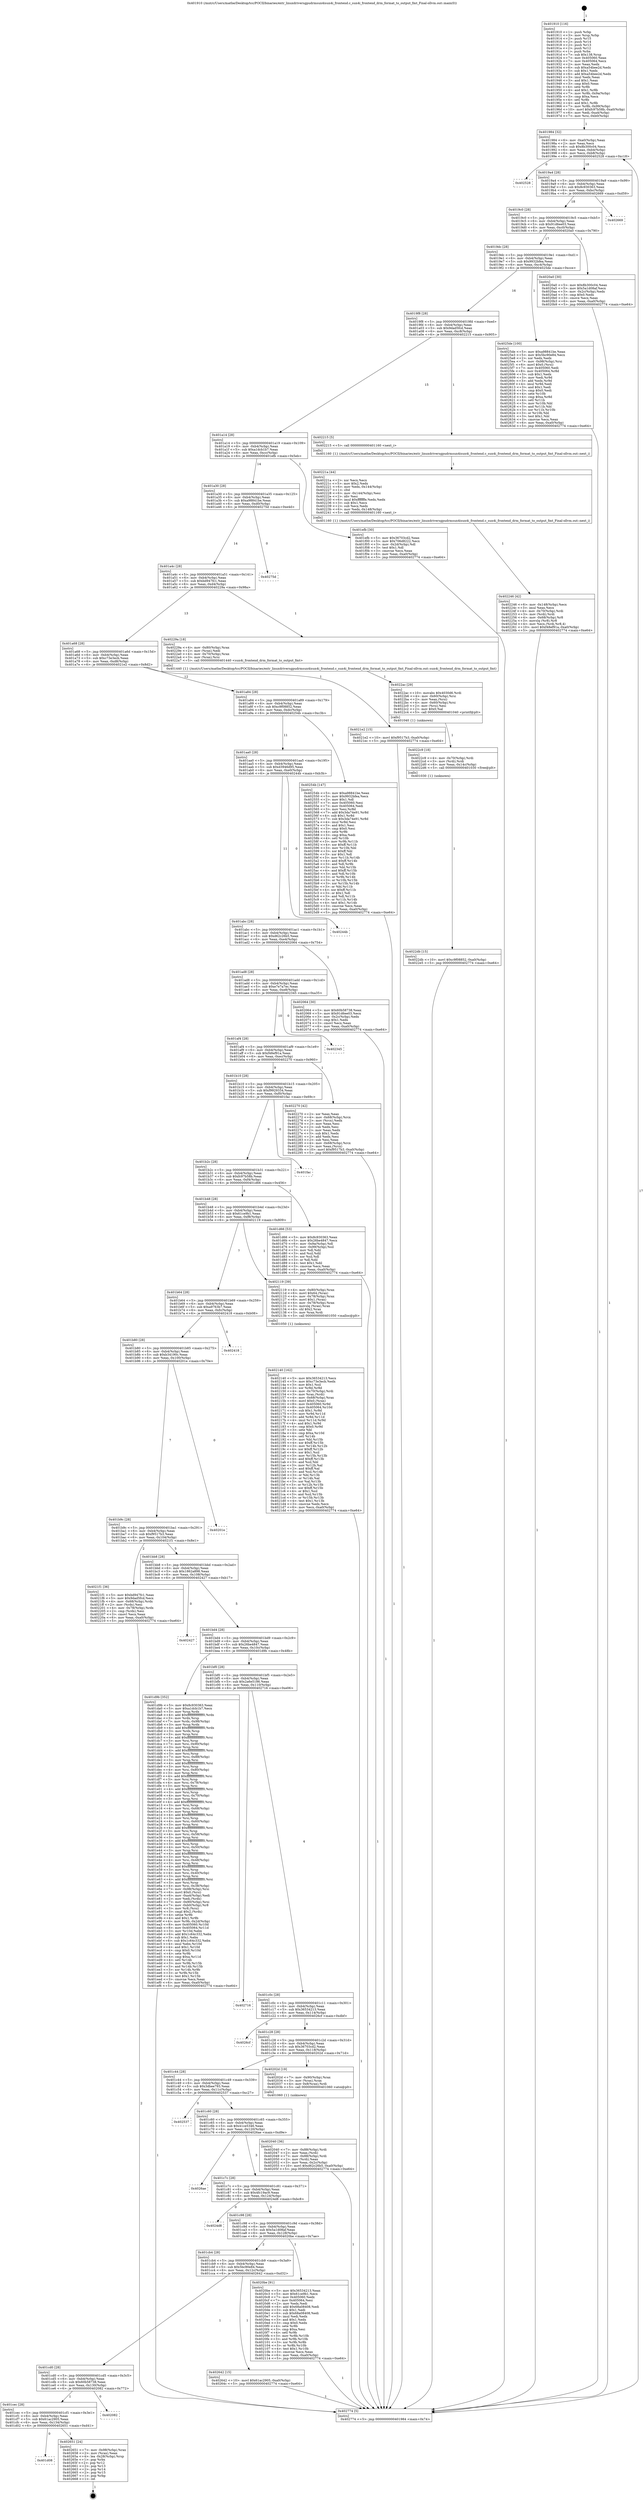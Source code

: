 digraph "0x401910" {
  label = "0x401910 (/mnt/c/Users/mathe/Desktop/tcc/POCII/binaries/extr_linuxdriversgpudrmsun4isun4i_frontend.c_sun4i_frontend_drm_format_to_output_fmt_Final-ollvm.out::main(0))"
  labelloc = "t"
  node[shape=record]

  Entry [label="",width=0.3,height=0.3,shape=circle,fillcolor=black,style=filled]
  "0x401984" [label="{
     0x401984 [32]\l
     | [instrs]\l
     &nbsp;&nbsp;0x401984 \<+6\>: mov -0xa0(%rbp),%eax\l
     &nbsp;&nbsp;0x40198a \<+2\>: mov %eax,%ecx\l
     &nbsp;&nbsp;0x40198c \<+6\>: sub $0x8b300c04,%ecx\l
     &nbsp;&nbsp;0x401992 \<+6\>: mov %eax,-0xb4(%rbp)\l
     &nbsp;&nbsp;0x401998 \<+6\>: mov %ecx,-0xb8(%rbp)\l
     &nbsp;&nbsp;0x40199e \<+6\>: je 0000000000402528 \<main+0xc18\>\l
  }"]
  "0x402528" [label="{
     0x402528\l
  }", style=dashed]
  "0x4019a4" [label="{
     0x4019a4 [28]\l
     | [instrs]\l
     &nbsp;&nbsp;0x4019a4 \<+5\>: jmp 00000000004019a9 \<main+0x99\>\l
     &nbsp;&nbsp;0x4019a9 \<+6\>: mov -0xb4(%rbp),%eax\l
     &nbsp;&nbsp;0x4019af \<+5\>: sub $0x8c930363,%eax\l
     &nbsp;&nbsp;0x4019b4 \<+6\>: mov %eax,-0xbc(%rbp)\l
     &nbsp;&nbsp;0x4019ba \<+6\>: je 0000000000402669 \<main+0xd59\>\l
  }"]
  Exit [label="",width=0.3,height=0.3,shape=circle,fillcolor=black,style=filled,peripheries=2]
  "0x402669" [label="{
     0x402669\l
  }", style=dashed]
  "0x4019c0" [label="{
     0x4019c0 [28]\l
     | [instrs]\l
     &nbsp;&nbsp;0x4019c0 \<+5\>: jmp 00000000004019c5 \<main+0xb5\>\l
     &nbsp;&nbsp;0x4019c5 \<+6\>: mov -0xb4(%rbp),%eax\l
     &nbsp;&nbsp;0x4019cb \<+5\>: sub $0x91d6ee03,%eax\l
     &nbsp;&nbsp;0x4019d0 \<+6\>: mov %eax,-0xc0(%rbp)\l
     &nbsp;&nbsp;0x4019d6 \<+6\>: je 00000000004020a0 \<main+0x790\>\l
  }"]
  "0x401d08" [label="{
     0x401d08\l
  }", style=dashed]
  "0x4020a0" [label="{
     0x4020a0 [30]\l
     | [instrs]\l
     &nbsp;&nbsp;0x4020a0 \<+5\>: mov $0x8b300c04,%eax\l
     &nbsp;&nbsp;0x4020a5 \<+5\>: mov $0x5a1d08af,%ecx\l
     &nbsp;&nbsp;0x4020aa \<+3\>: mov -0x2c(%rbp),%edx\l
     &nbsp;&nbsp;0x4020ad \<+3\>: cmp $0x0,%edx\l
     &nbsp;&nbsp;0x4020b0 \<+3\>: cmove %ecx,%eax\l
     &nbsp;&nbsp;0x4020b3 \<+6\>: mov %eax,-0xa0(%rbp)\l
     &nbsp;&nbsp;0x4020b9 \<+5\>: jmp 0000000000402774 \<main+0xe64\>\l
  }"]
  "0x4019dc" [label="{
     0x4019dc [28]\l
     | [instrs]\l
     &nbsp;&nbsp;0x4019dc \<+5\>: jmp 00000000004019e1 \<main+0xd1\>\l
     &nbsp;&nbsp;0x4019e1 \<+6\>: mov -0xb4(%rbp),%eax\l
     &nbsp;&nbsp;0x4019e7 \<+5\>: sub $0x9932bfea,%eax\l
     &nbsp;&nbsp;0x4019ec \<+6\>: mov %eax,-0xc4(%rbp)\l
     &nbsp;&nbsp;0x4019f2 \<+6\>: je 00000000004025de \<main+0xcce\>\l
  }"]
  "0x402651" [label="{
     0x402651 [24]\l
     | [instrs]\l
     &nbsp;&nbsp;0x402651 \<+7\>: mov -0x98(%rbp),%rax\l
     &nbsp;&nbsp;0x402658 \<+2\>: mov (%rax),%eax\l
     &nbsp;&nbsp;0x40265a \<+4\>: lea -0x28(%rbp),%rsp\l
     &nbsp;&nbsp;0x40265e \<+1\>: pop %rbx\l
     &nbsp;&nbsp;0x40265f \<+2\>: pop %r12\l
     &nbsp;&nbsp;0x402661 \<+2\>: pop %r13\l
     &nbsp;&nbsp;0x402663 \<+2\>: pop %r14\l
     &nbsp;&nbsp;0x402665 \<+2\>: pop %r15\l
     &nbsp;&nbsp;0x402667 \<+1\>: pop %rbp\l
     &nbsp;&nbsp;0x402668 \<+1\>: ret\l
  }"]
  "0x4025de" [label="{
     0x4025de [100]\l
     | [instrs]\l
     &nbsp;&nbsp;0x4025de \<+5\>: mov $0xa98841be,%eax\l
     &nbsp;&nbsp;0x4025e3 \<+5\>: mov $0x5bc90e84,%ecx\l
     &nbsp;&nbsp;0x4025e8 \<+2\>: xor %edx,%edx\l
     &nbsp;&nbsp;0x4025ea \<+7\>: mov -0x98(%rbp),%rsi\l
     &nbsp;&nbsp;0x4025f1 \<+6\>: movl $0x0,(%rsi)\l
     &nbsp;&nbsp;0x4025f7 \<+7\>: mov 0x405060,%edi\l
     &nbsp;&nbsp;0x4025fe \<+8\>: mov 0x405064,%r8d\l
     &nbsp;&nbsp;0x402606 \<+3\>: sub $0x1,%edx\l
     &nbsp;&nbsp;0x402609 \<+3\>: mov %edi,%r9d\l
     &nbsp;&nbsp;0x40260c \<+3\>: add %edx,%r9d\l
     &nbsp;&nbsp;0x40260f \<+4\>: imul %r9d,%edi\l
     &nbsp;&nbsp;0x402613 \<+3\>: and $0x1,%edi\l
     &nbsp;&nbsp;0x402616 \<+3\>: cmp $0x0,%edi\l
     &nbsp;&nbsp;0x402619 \<+4\>: sete %r10b\l
     &nbsp;&nbsp;0x40261d \<+4\>: cmp $0xa,%r8d\l
     &nbsp;&nbsp;0x402621 \<+4\>: setl %r11b\l
     &nbsp;&nbsp;0x402625 \<+3\>: mov %r10b,%bl\l
     &nbsp;&nbsp;0x402628 \<+3\>: and %r11b,%bl\l
     &nbsp;&nbsp;0x40262b \<+3\>: xor %r11b,%r10b\l
     &nbsp;&nbsp;0x40262e \<+3\>: or %r10b,%bl\l
     &nbsp;&nbsp;0x402631 \<+3\>: test $0x1,%bl\l
     &nbsp;&nbsp;0x402634 \<+3\>: cmovne %ecx,%eax\l
     &nbsp;&nbsp;0x402637 \<+6\>: mov %eax,-0xa0(%rbp)\l
     &nbsp;&nbsp;0x40263d \<+5\>: jmp 0000000000402774 \<main+0xe64\>\l
  }"]
  "0x4019f8" [label="{
     0x4019f8 [28]\l
     | [instrs]\l
     &nbsp;&nbsp;0x4019f8 \<+5\>: jmp 00000000004019fd \<main+0xed\>\l
     &nbsp;&nbsp;0x4019fd \<+6\>: mov -0xb4(%rbp),%eax\l
     &nbsp;&nbsp;0x401a03 \<+5\>: sub $0x9dad5fcd,%eax\l
     &nbsp;&nbsp;0x401a08 \<+6\>: mov %eax,-0xc8(%rbp)\l
     &nbsp;&nbsp;0x401a0e \<+6\>: je 0000000000402215 \<main+0x905\>\l
  }"]
  "0x401cec" [label="{
     0x401cec [28]\l
     | [instrs]\l
     &nbsp;&nbsp;0x401cec \<+5\>: jmp 0000000000401cf1 \<main+0x3e1\>\l
     &nbsp;&nbsp;0x401cf1 \<+6\>: mov -0xb4(%rbp),%eax\l
     &nbsp;&nbsp;0x401cf7 \<+5\>: sub $0x61ac2905,%eax\l
     &nbsp;&nbsp;0x401cfc \<+6\>: mov %eax,-0x134(%rbp)\l
     &nbsp;&nbsp;0x401d02 \<+6\>: je 0000000000402651 \<main+0xd41\>\l
  }"]
  "0x402215" [label="{
     0x402215 [5]\l
     | [instrs]\l
     &nbsp;&nbsp;0x402215 \<+5\>: call 0000000000401160 \<next_i\>\l
     | [calls]\l
     &nbsp;&nbsp;0x401160 \{1\} (/mnt/c/Users/mathe/Desktop/tcc/POCII/binaries/extr_linuxdriversgpudrmsun4isun4i_frontend.c_sun4i_frontend_drm_format_to_output_fmt_Final-ollvm.out::next_i)\l
  }"]
  "0x401a14" [label="{
     0x401a14 [28]\l
     | [instrs]\l
     &nbsp;&nbsp;0x401a14 \<+5\>: jmp 0000000000401a19 \<main+0x109\>\l
     &nbsp;&nbsp;0x401a19 \<+6\>: mov -0xb4(%rbp),%eax\l
     &nbsp;&nbsp;0x401a1f \<+5\>: sub $0xa1dcb1b7,%eax\l
     &nbsp;&nbsp;0x401a24 \<+6\>: mov %eax,-0xcc(%rbp)\l
     &nbsp;&nbsp;0x401a2a \<+6\>: je 0000000000401efb \<main+0x5eb\>\l
  }"]
  "0x402082" [label="{
     0x402082\l
  }", style=dashed]
  "0x401efb" [label="{
     0x401efb [30]\l
     | [instrs]\l
     &nbsp;&nbsp;0x401efb \<+5\>: mov $0x36703cd2,%eax\l
     &nbsp;&nbsp;0x401f00 \<+5\>: mov $0x706d8222,%ecx\l
     &nbsp;&nbsp;0x401f05 \<+3\>: mov -0x2d(%rbp),%dl\l
     &nbsp;&nbsp;0x401f08 \<+3\>: test $0x1,%dl\l
     &nbsp;&nbsp;0x401f0b \<+3\>: cmovne %ecx,%eax\l
     &nbsp;&nbsp;0x401f0e \<+6\>: mov %eax,-0xa0(%rbp)\l
     &nbsp;&nbsp;0x401f14 \<+5\>: jmp 0000000000402774 \<main+0xe64\>\l
  }"]
  "0x401a30" [label="{
     0x401a30 [28]\l
     | [instrs]\l
     &nbsp;&nbsp;0x401a30 \<+5\>: jmp 0000000000401a35 \<main+0x125\>\l
     &nbsp;&nbsp;0x401a35 \<+6\>: mov -0xb4(%rbp),%eax\l
     &nbsp;&nbsp;0x401a3b \<+5\>: sub $0xa98841be,%eax\l
     &nbsp;&nbsp;0x401a40 \<+6\>: mov %eax,-0xd0(%rbp)\l
     &nbsp;&nbsp;0x401a46 \<+6\>: je 000000000040275d \<main+0xe4d\>\l
  }"]
  "0x401cd0" [label="{
     0x401cd0 [28]\l
     | [instrs]\l
     &nbsp;&nbsp;0x401cd0 \<+5\>: jmp 0000000000401cd5 \<main+0x3c5\>\l
     &nbsp;&nbsp;0x401cd5 \<+6\>: mov -0xb4(%rbp),%eax\l
     &nbsp;&nbsp;0x401cdb \<+5\>: sub $0x60b58738,%eax\l
     &nbsp;&nbsp;0x401ce0 \<+6\>: mov %eax,-0x130(%rbp)\l
     &nbsp;&nbsp;0x401ce6 \<+6\>: je 0000000000402082 \<main+0x772\>\l
  }"]
  "0x40275d" [label="{
     0x40275d\l
  }", style=dashed]
  "0x401a4c" [label="{
     0x401a4c [28]\l
     | [instrs]\l
     &nbsp;&nbsp;0x401a4c \<+5\>: jmp 0000000000401a51 \<main+0x141\>\l
     &nbsp;&nbsp;0x401a51 \<+6\>: mov -0xb4(%rbp),%eax\l
     &nbsp;&nbsp;0x401a57 \<+5\>: sub $0xbd947fc1,%eax\l
     &nbsp;&nbsp;0x401a5c \<+6\>: mov %eax,-0xd4(%rbp)\l
     &nbsp;&nbsp;0x401a62 \<+6\>: je 000000000040229a \<main+0x98a\>\l
  }"]
  "0x402642" [label="{
     0x402642 [15]\l
     | [instrs]\l
     &nbsp;&nbsp;0x402642 \<+10\>: movl $0x61ac2905,-0xa0(%rbp)\l
     &nbsp;&nbsp;0x40264c \<+5\>: jmp 0000000000402774 \<main+0xe64\>\l
  }"]
  "0x40229a" [label="{
     0x40229a [18]\l
     | [instrs]\l
     &nbsp;&nbsp;0x40229a \<+4\>: mov -0x80(%rbp),%rax\l
     &nbsp;&nbsp;0x40229e \<+2\>: mov (%rax),%edi\l
     &nbsp;&nbsp;0x4022a0 \<+4\>: mov -0x70(%rbp),%rax\l
     &nbsp;&nbsp;0x4022a4 \<+3\>: mov (%rax),%rsi\l
     &nbsp;&nbsp;0x4022a7 \<+5\>: call 0000000000401440 \<sun4i_frontend_drm_format_to_output_fmt\>\l
     | [calls]\l
     &nbsp;&nbsp;0x401440 \{1\} (/mnt/c/Users/mathe/Desktop/tcc/POCII/binaries/extr_linuxdriversgpudrmsun4isun4i_frontend.c_sun4i_frontend_drm_format_to_output_fmt_Final-ollvm.out::sun4i_frontend_drm_format_to_output_fmt)\l
  }"]
  "0x401a68" [label="{
     0x401a68 [28]\l
     | [instrs]\l
     &nbsp;&nbsp;0x401a68 \<+5\>: jmp 0000000000401a6d \<main+0x15d\>\l
     &nbsp;&nbsp;0x401a6d \<+6\>: mov -0xb4(%rbp),%eax\l
     &nbsp;&nbsp;0x401a73 \<+5\>: sub $0xc73e3ecb,%eax\l
     &nbsp;&nbsp;0x401a78 \<+6\>: mov %eax,-0xd8(%rbp)\l
     &nbsp;&nbsp;0x401a7e \<+6\>: je 00000000004021e2 \<main+0x8d2\>\l
  }"]
  "0x4022db" [label="{
     0x4022db [15]\l
     | [instrs]\l
     &nbsp;&nbsp;0x4022db \<+10\>: movl $0xc9f08852,-0xa0(%rbp)\l
     &nbsp;&nbsp;0x4022e5 \<+5\>: jmp 0000000000402774 \<main+0xe64\>\l
  }"]
  "0x4021e2" [label="{
     0x4021e2 [15]\l
     | [instrs]\l
     &nbsp;&nbsp;0x4021e2 \<+10\>: movl $0xf9517b3,-0xa0(%rbp)\l
     &nbsp;&nbsp;0x4021ec \<+5\>: jmp 0000000000402774 \<main+0xe64\>\l
  }"]
  "0x401a84" [label="{
     0x401a84 [28]\l
     | [instrs]\l
     &nbsp;&nbsp;0x401a84 \<+5\>: jmp 0000000000401a89 \<main+0x179\>\l
     &nbsp;&nbsp;0x401a89 \<+6\>: mov -0xb4(%rbp),%eax\l
     &nbsp;&nbsp;0x401a8f \<+5\>: sub $0xc9f08852,%eax\l
     &nbsp;&nbsp;0x401a94 \<+6\>: mov %eax,-0xdc(%rbp)\l
     &nbsp;&nbsp;0x401a9a \<+6\>: je 000000000040254b \<main+0xc3b\>\l
  }"]
  "0x4022c9" [label="{
     0x4022c9 [18]\l
     | [instrs]\l
     &nbsp;&nbsp;0x4022c9 \<+4\>: mov -0x70(%rbp),%rdi\l
     &nbsp;&nbsp;0x4022cd \<+3\>: mov (%rdi),%rdi\l
     &nbsp;&nbsp;0x4022d0 \<+6\>: mov %eax,-0x14c(%rbp)\l
     &nbsp;&nbsp;0x4022d6 \<+5\>: call 0000000000401030 \<free@plt\>\l
     | [calls]\l
     &nbsp;&nbsp;0x401030 \{1\} (unknown)\l
  }"]
  "0x40254b" [label="{
     0x40254b [147]\l
     | [instrs]\l
     &nbsp;&nbsp;0x40254b \<+5\>: mov $0xa98841be,%eax\l
     &nbsp;&nbsp;0x402550 \<+5\>: mov $0x9932bfea,%ecx\l
     &nbsp;&nbsp;0x402555 \<+2\>: mov $0x1,%dl\l
     &nbsp;&nbsp;0x402557 \<+7\>: mov 0x405060,%esi\l
     &nbsp;&nbsp;0x40255e \<+7\>: mov 0x405064,%edi\l
     &nbsp;&nbsp;0x402565 \<+3\>: mov %esi,%r8d\l
     &nbsp;&nbsp;0x402568 \<+7\>: add $0x3da74e91,%r8d\l
     &nbsp;&nbsp;0x40256f \<+4\>: sub $0x1,%r8d\l
     &nbsp;&nbsp;0x402573 \<+7\>: sub $0x3da74e91,%r8d\l
     &nbsp;&nbsp;0x40257a \<+4\>: imul %r8d,%esi\l
     &nbsp;&nbsp;0x40257e \<+3\>: and $0x1,%esi\l
     &nbsp;&nbsp;0x402581 \<+3\>: cmp $0x0,%esi\l
     &nbsp;&nbsp;0x402584 \<+4\>: sete %r9b\l
     &nbsp;&nbsp;0x402588 \<+3\>: cmp $0xa,%edi\l
     &nbsp;&nbsp;0x40258b \<+4\>: setl %r10b\l
     &nbsp;&nbsp;0x40258f \<+3\>: mov %r9b,%r11b\l
     &nbsp;&nbsp;0x402592 \<+4\>: xor $0xff,%r11b\l
     &nbsp;&nbsp;0x402596 \<+3\>: mov %r10b,%bl\l
     &nbsp;&nbsp;0x402599 \<+3\>: xor $0xff,%bl\l
     &nbsp;&nbsp;0x40259c \<+3\>: xor $0x1,%dl\l
     &nbsp;&nbsp;0x40259f \<+3\>: mov %r11b,%r14b\l
     &nbsp;&nbsp;0x4025a2 \<+4\>: and $0xff,%r14b\l
     &nbsp;&nbsp;0x4025a6 \<+3\>: and %dl,%r9b\l
     &nbsp;&nbsp;0x4025a9 \<+3\>: mov %bl,%r15b\l
     &nbsp;&nbsp;0x4025ac \<+4\>: and $0xff,%r15b\l
     &nbsp;&nbsp;0x4025b0 \<+3\>: and %dl,%r10b\l
     &nbsp;&nbsp;0x4025b3 \<+3\>: or %r9b,%r14b\l
     &nbsp;&nbsp;0x4025b6 \<+3\>: or %r10b,%r15b\l
     &nbsp;&nbsp;0x4025b9 \<+3\>: xor %r15b,%r14b\l
     &nbsp;&nbsp;0x4025bc \<+3\>: or %bl,%r11b\l
     &nbsp;&nbsp;0x4025bf \<+4\>: xor $0xff,%r11b\l
     &nbsp;&nbsp;0x4025c3 \<+3\>: or $0x1,%dl\l
     &nbsp;&nbsp;0x4025c6 \<+3\>: and %dl,%r11b\l
     &nbsp;&nbsp;0x4025c9 \<+3\>: or %r11b,%r14b\l
     &nbsp;&nbsp;0x4025cc \<+4\>: test $0x1,%r14b\l
     &nbsp;&nbsp;0x4025d0 \<+3\>: cmovne %ecx,%eax\l
     &nbsp;&nbsp;0x4025d3 \<+6\>: mov %eax,-0xa0(%rbp)\l
     &nbsp;&nbsp;0x4025d9 \<+5\>: jmp 0000000000402774 \<main+0xe64\>\l
  }"]
  "0x401aa0" [label="{
     0x401aa0 [28]\l
     | [instrs]\l
     &nbsp;&nbsp;0x401aa0 \<+5\>: jmp 0000000000401aa5 \<main+0x195\>\l
     &nbsp;&nbsp;0x401aa5 \<+6\>: mov -0xb4(%rbp),%eax\l
     &nbsp;&nbsp;0x401aab \<+5\>: sub $0xd3946d95,%eax\l
     &nbsp;&nbsp;0x401ab0 \<+6\>: mov %eax,-0xe0(%rbp)\l
     &nbsp;&nbsp;0x401ab6 \<+6\>: je 000000000040244b \<main+0xb3b\>\l
  }"]
  "0x4022ac" [label="{
     0x4022ac [29]\l
     | [instrs]\l
     &nbsp;&nbsp;0x4022ac \<+10\>: movabs $0x4030d6,%rdi\l
     &nbsp;&nbsp;0x4022b6 \<+4\>: mov -0x60(%rbp),%rsi\l
     &nbsp;&nbsp;0x4022ba \<+2\>: mov %eax,(%rsi)\l
     &nbsp;&nbsp;0x4022bc \<+4\>: mov -0x60(%rbp),%rsi\l
     &nbsp;&nbsp;0x4022c0 \<+2\>: mov (%rsi),%esi\l
     &nbsp;&nbsp;0x4022c2 \<+2\>: mov $0x0,%al\l
     &nbsp;&nbsp;0x4022c4 \<+5\>: call 0000000000401040 \<printf@plt\>\l
     | [calls]\l
     &nbsp;&nbsp;0x401040 \{1\} (unknown)\l
  }"]
  "0x40244b" [label="{
     0x40244b\l
  }", style=dashed]
  "0x401abc" [label="{
     0x401abc [28]\l
     | [instrs]\l
     &nbsp;&nbsp;0x401abc \<+5\>: jmp 0000000000401ac1 \<main+0x1b1\>\l
     &nbsp;&nbsp;0x401ac1 \<+6\>: mov -0xb4(%rbp),%eax\l
     &nbsp;&nbsp;0x401ac7 \<+5\>: sub $0xd62c26b5,%eax\l
     &nbsp;&nbsp;0x401acc \<+6\>: mov %eax,-0xe4(%rbp)\l
     &nbsp;&nbsp;0x401ad2 \<+6\>: je 0000000000402064 \<main+0x754\>\l
  }"]
  "0x402246" [label="{
     0x402246 [42]\l
     | [instrs]\l
     &nbsp;&nbsp;0x402246 \<+6\>: mov -0x148(%rbp),%ecx\l
     &nbsp;&nbsp;0x40224c \<+3\>: imul %eax,%ecx\l
     &nbsp;&nbsp;0x40224f \<+4\>: mov -0x70(%rbp),%rdi\l
     &nbsp;&nbsp;0x402253 \<+3\>: mov (%rdi),%rdi\l
     &nbsp;&nbsp;0x402256 \<+4\>: mov -0x68(%rbp),%r8\l
     &nbsp;&nbsp;0x40225a \<+3\>: movslq (%r8),%r8\l
     &nbsp;&nbsp;0x40225d \<+4\>: mov %ecx,(%rdi,%r8,4)\l
     &nbsp;&nbsp;0x402261 \<+10\>: movl $0xf48ef91a,-0xa0(%rbp)\l
     &nbsp;&nbsp;0x40226b \<+5\>: jmp 0000000000402774 \<main+0xe64\>\l
  }"]
  "0x402064" [label="{
     0x402064 [30]\l
     | [instrs]\l
     &nbsp;&nbsp;0x402064 \<+5\>: mov $0x60b58738,%eax\l
     &nbsp;&nbsp;0x402069 \<+5\>: mov $0x91d6ee03,%ecx\l
     &nbsp;&nbsp;0x40206e \<+3\>: mov -0x2c(%rbp),%edx\l
     &nbsp;&nbsp;0x402071 \<+3\>: cmp $0x1,%edx\l
     &nbsp;&nbsp;0x402074 \<+3\>: cmovl %ecx,%eax\l
     &nbsp;&nbsp;0x402077 \<+6\>: mov %eax,-0xa0(%rbp)\l
     &nbsp;&nbsp;0x40207d \<+5\>: jmp 0000000000402774 \<main+0xe64\>\l
  }"]
  "0x401ad8" [label="{
     0x401ad8 [28]\l
     | [instrs]\l
     &nbsp;&nbsp;0x401ad8 \<+5\>: jmp 0000000000401add \<main+0x1cd\>\l
     &nbsp;&nbsp;0x401add \<+6\>: mov -0xb4(%rbp),%eax\l
     &nbsp;&nbsp;0x401ae3 \<+5\>: sub $0xe7e7a7ec,%eax\l
     &nbsp;&nbsp;0x401ae8 \<+6\>: mov %eax,-0xe8(%rbp)\l
     &nbsp;&nbsp;0x401aee \<+6\>: je 0000000000402345 \<main+0xa35\>\l
  }"]
  "0x40221a" [label="{
     0x40221a [44]\l
     | [instrs]\l
     &nbsp;&nbsp;0x40221a \<+2\>: xor %ecx,%ecx\l
     &nbsp;&nbsp;0x40221c \<+5\>: mov $0x2,%edx\l
     &nbsp;&nbsp;0x402221 \<+6\>: mov %edx,-0x144(%rbp)\l
     &nbsp;&nbsp;0x402227 \<+1\>: cltd\l
     &nbsp;&nbsp;0x402228 \<+6\>: mov -0x144(%rbp),%esi\l
     &nbsp;&nbsp;0x40222e \<+2\>: idiv %esi\l
     &nbsp;&nbsp;0x402230 \<+6\>: imul $0xfffffffe,%edx,%edx\l
     &nbsp;&nbsp;0x402236 \<+3\>: sub $0x1,%ecx\l
     &nbsp;&nbsp;0x402239 \<+2\>: sub %ecx,%edx\l
     &nbsp;&nbsp;0x40223b \<+6\>: mov %edx,-0x148(%rbp)\l
     &nbsp;&nbsp;0x402241 \<+5\>: call 0000000000401160 \<next_i\>\l
     | [calls]\l
     &nbsp;&nbsp;0x401160 \{1\} (/mnt/c/Users/mathe/Desktop/tcc/POCII/binaries/extr_linuxdriversgpudrmsun4isun4i_frontend.c_sun4i_frontend_drm_format_to_output_fmt_Final-ollvm.out::next_i)\l
  }"]
  "0x402345" [label="{
     0x402345\l
  }", style=dashed]
  "0x401af4" [label="{
     0x401af4 [28]\l
     | [instrs]\l
     &nbsp;&nbsp;0x401af4 \<+5\>: jmp 0000000000401af9 \<main+0x1e9\>\l
     &nbsp;&nbsp;0x401af9 \<+6\>: mov -0xb4(%rbp),%eax\l
     &nbsp;&nbsp;0x401aff \<+5\>: sub $0xf48ef91a,%eax\l
     &nbsp;&nbsp;0x401b04 \<+6\>: mov %eax,-0xec(%rbp)\l
     &nbsp;&nbsp;0x401b0a \<+6\>: je 0000000000402270 \<main+0x960\>\l
  }"]
  "0x402140" [label="{
     0x402140 [162]\l
     | [instrs]\l
     &nbsp;&nbsp;0x402140 \<+5\>: mov $0x36534213,%ecx\l
     &nbsp;&nbsp;0x402145 \<+5\>: mov $0xc73e3ecb,%edx\l
     &nbsp;&nbsp;0x40214a \<+3\>: mov $0x1,%sil\l
     &nbsp;&nbsp;0x40214d \<+3\>: xor %r8d,%r8d\l
     &nbsp;&nbsp;0x402150 \<+4\>: mov -0x70(%rbp),%rdi\l
     &nbsp;&nbsp;0x402154 \<+3\>: mov %rax,(%rdi)\l
     &nbsp;&nbsp;0x402157 \<+4\>: mov -0x68(%rbp),%rax\l
     &nbsp;&nbsp;0x40215b \<+6\>: movl $0x0,(%rax)\l
     &nbsp;&nbsp;0x402161 \<+8\>: mov 0x405060,%r9d\l
     &nbsp;&nbsp;0x402169 \<+8\>: mov 0x405064,%r10d\l
     &nbsp;&nbsp;0x402171 \<+4\>: sub $0x1,%r8d\l
     &nbsp;&nbsp;0x402175 \<+3\>: mov %r9d,%r11d\l
     &nbsp;&nbsp;0x402178 \<+3\>: add %r8d,%r11d\l
     &nbsp;&nbsp;0x40217b \<+4\>: imul %r11d,%r9d\l
     &nbsp;&nbsp;0x40217f \<+4\>: and $0x1,%r9d\l
     &nbsp;&nbsp;0x402183 \<+4\>: cmp $0x0,%r9d\l
     &nbsp;&nbsp;0x402187 \<+3\>: sete %bl\l
     &nbsp;&nbsp;0x40218a \<+4\>: cmp $0xa,%r10d\l
     &nbsp;&nbsp;0x40218e \<+4\>: setl %r14b\l
     &nbsp;&nbsp;0x402192 \<+3\>: mov %bl,%r15b\l
     &nbsp;&nbsp;0x402195 \<+4\>: xor $0xff,%r15b\l
     &nbsp;&nbsp;0x402199 \<+3\>: mov %r14b,%r12b\l
     &nbsp;&nbsp;0x40219c \<+4\>: xor $0xff,%r12b\l
     &nbsp;&nbsp;0x4021a0 \<+4\>: xor $0x1,%sil\l
     &nbsp;&nbsp;0x4021a4 \<+3\>: mov %r15b,%r13b\l
     &nbsp;&nbsp;0x4021a7 \<+4\>: and $0xff,%r13b\l
     &nbsp;&nbsp;0x4021ab \<+3\>: and %sil,%bl\l
     &nbsp;&nbsp;0x4021ae \<+3\>: mov %r12b,%al\l
     &nbsp;&nbsp;0x4021b1 \<+2\>: and $0xff,%al\l
     &nbsp;&nbsp;0x4021b3 \<+3\>: and %sil,%r14b\l
     &nbsp;&nbsp;0x4021b6 \<+3\>: or %bl,%r13b\l
     &nbsp;&nbsp;0x4021b9 \<+3\>: or %r14b,%al\l
     &nbsp;&nbsp;0x4021bc \<+3\>: xor %al,%r13b\l
     &nbsp;&nbsp;0x4021bf \<+3\>: or %r12b,%r15b\l
     &nbsp;&nbsp;0x4021c2 \<+4\>: xor $0xff,%r15b\l
     &nbsp;&nbsp;0x4021c6 \<+4\>: or $0x1,%sil\l
     &nbsp;&nbsp;0x4021ca \<+3\>: and %sil,%r15b\l
     &nbsp;&nbsp;0x4021cd \<+3\>: or %r15b,%r13b\l
     &nbsp;&nbsp;0x4021d0 \<+4\>: test $0x1,%r13b\l
     &nbsp;&nbsp;0x4021d4 \<+3\>: cmovne %edx,%ecx\l
     &nbsp;&nbsp;0x4021d7 \<+6\>: mov %ecx,-0xa0(%rbp)\l
     &nbsp;&nbsp;0x4021dd \<+5\>: jmp 0000000000402774 \<main+0xe64\>\l
  }"]
  "0x402270" [label="{
     0x402270 [42]\l
     | [instrs]\l
     &nbsp;&nbsp;0x402270 \<+2\>: xor %eax,%eax\l
     &nbsp;&nbsp;0x402272 \<+4\>: mov -0x68(%rbp),%rcx\l
     &nbsp;&nbsp;0x402276 \<+2\>: mov (%rcx),%edx\l
     &nbsp;&nbsp;0x402278 \<+2\>: mov %eax,%esi\l
     &nbsp;&nbsp;0x40227a \<+2\>: sub %edx,%esi\l
     &nbsp;&nbsp;0x40227c \<+2\>: mov %eax,%edx\l
     &nbsp;&nbsp;0x40227e \<+3\>: sub $0x1,%edx\l
     &nbsp;&nbsp;0x402281 \<+2\>: add %edx,%esi\l
     &nbsp;&nbsp;0x402283 \<+2\>: sub %esi,%eax\l
     &nbsp;&nbsp;0x402285 \<+4\>: mov -0x68(%rbp),%rcx\l
     &nbsp;&nbsp;0x402289 \<+2\>: mov %eax,(%rcx)\l
     &nbsp;&nbsp;0x40228b \<+10\>: movl $0xf9517b3,-0xa0(%rbp)\l
     &nbsp;&nbsp;0x402295 \<+5\>: jmp 0000000000402774 \<main+0xe64\>\l
  }"]
  "0x401b10" [label="{
     0x401b10 [28]\l
     | [instrs]\l
     &nbsp;&nbsp;0x401b10 \<+5\>: jmp 0000000000401b15 \<main+0x205\>\l
     &nbsp;&nbsp;0x401b15 \<+6\>: mov -0xb4(%rbp),%eax\l
     &nbsp;&nbsp;0x401b1b \<+5\>: sub $0xf9929334,%eax\l
     &nbsp;&nbsp;0x401b20 \<+6\>: mov %eax,-0xf0(%rbp)\l
     &nbsp;&nbsp;0x401b26 \<+6\>: je 0000000000401fac \<main+0x69c\>\l
  }"]
  "0x401cb4" [label="{
     0x401cb4 [28]\l
     | [instrs]\l
     &nbsp;&nbsp;0x401cb4 \<+5\>: jmp 0000000000401cb9 \<main+0x3a9\>\l
     &nbsp;&nbsp;0x401cb9 \<+6\>: mov -0xb4(%rbp),%eax\l
     &nbsp;&nbsp;0x401cbf \<+5\>: sub $0x5bc90e84,%eax\l
     &nbsp;&nbsp;0x401cc4 \<+6\>: mov %eax,-0x12c(%rbp)\l
     &nbsp;&nbsp;0x401cca \<+6\>: je 0000000000402642 \<main+0xd32\>\l
  }"]
  "0x401fac" [label="{
     0x401fac\l
  }", style=dashed]
  "0x401b2c" [label="{
     0x401b2c [28]\l
     | [instrs]\l
     &nbsp;&nbsp;0x401b2c \<+5\>: jmp 0000000000401b31 \<main+0x221\>\l
     &nbsp;&nbsp;0x401b31 \<+6\>: mov -0xb4(%rbp),%eax\l
     &nbsp;&nbsp;0x401b37 \<+5\>: sub $0xfc97b58b,%eax\l
     &nbsp;&nbsp;0x401b3c \<+6\>: mov %eax,-0xf4(%rbp)\l
     &nbsp;&nbsp;0x401b42 \<+6\>: je 0000000000401d66 \<main+0x456\>\l
  }"]
  "0x4020be" [label="{
     0x4020be [91]\l
     | [instrs]\l
     &nbsp;&nbsp;0x4020be \<+5\>: mov $0x36534213,%eax\l
     &nbsp;&nbsp;0x4020c3 \<+5\>: mov $0x61ce9b1,%ecx\l
     &nbsp;&nbsp;0x4020c8 \<+7\>: mov 0x405060,%edx\l
     &nbsp;&nbsp;0x4020cf \<+7\>: mov 0x405064,%esi\l
     &nbsp;&nbsp;0x4020d6 \<+2\>: mov %edx,%edi\l
     &nbsp;&nbsp;0x4020d8 \<+6\>: add $0x68a08408,%edi\l
     &nbsp;&nbsp;0x4020de \<+3\>: sub $0x1,%edi\l
     &nbsp;&nbsp;0x4020e1 \<+6\>: sub $0x68a08408,%edi\l
     &nbsp;&nbsp;0x4020e7 \<+3\>: imul %edi,%edx\l
     &nbsp;&nbsp;0x4020ea \<+3\>: and $0x1,%edx\l
     &nbsp;&nbsp;0x4020ed \<+3\>: cmp $0x0,%edx\l
     &nbsp;&nbsp;0x4020f0 \<+4\>: sete %r8b\l
     &nbsp;&nbsp;0x4020f4 \<+3\>: cmp $0xa,%esi\l
     &nbsp;&nbsp;0x4020f7 \<+4\>: setl %r9b\l
     &nbsp;&nbsp;0x4020fb \<+3\>: mov %r8b,%r10b\l
     &nbsp;&nbsp;0x4020fe \<+3\>: and %r9b,%r10b\l
     &nbsp;&nbsp;0x402101 \<+3\>: xor %r9b,%r8b\l
     &nbsp;&nbsp;0x402104 \<+3\>: or %r8b,%r10b\l
     &nbsp;&nbsp;0x402107 \<+4\>: test $0x1,%r10b\l
     &nbsp;&nbsp;0x40210b \<+3\>: cmovne %ecx,%eax\l
     &nbsp;&nbsp;0x40210e \<+6\>: mov %eax,-0xa0(%rbp)\l
     &nbsp;&nbsp;0x402114 \<+5\>: jmp 0000000000402774 \<main+0xe64\>\l
  }"]
  "0x401d66" [label="{
     0x401d66 [53]\l
     | [instrs]\l
     &nbsp;&nbsp;0x401d66 \<+5\>: mov $0x8c930363,%eax\l
     &nbsp;&nbsp;0x401d6b \<+5\>: mov $0x26be4847,%ecx\l
     &nbsp;&nbsp;0x401d70 \<+6\>: mov -0x9a(%rbp),%dl\l
     &nbsp;&nbsp;0x401d76 \<+7\>: mov -0x99(%rbp),%sil\l
     &nbsp;&nbsp;0x401d7d \<+3\>: mov %dl,%dil\l
     &nbsp;&nbsp;0x401d80 \<+3\>: and %sil,%dil\l
     &nbsp;&nbsp;0x401d83 \<+3\>: xor %sil,%dl\l
     &nbsp;&nbsp;0x401d86 \<+3\>: or %dl,%dil\l
     &nbsp;&nbsp;0x401d89 \<+4\>: test $0x1,%dil\l
     &nbsp;&nbsp;0x401d8d \<+3\>: cmovne %ecx,%eax\l
     &nbsp;&nbsp;0x401d90 \<+6\>: mov %eax,-0xa0(%rbp)\l
     &nbsp;&nbsp;0x401d96 \<+5\>: jmp 0000000000402774 \<main+0xe64\>\l
  }"]
  "0x401b48" [label="{
     0x401b48 [28]\l
     | [instrs]\l
     &nbsp;&nbsp;0x401b48 \<+5\>: jmp 0000000000401b4d \<main+0x23d\>\l
     &nbsp;&nbsp;0x401b4d \<+6\>: mov -0xb4(%rbp),%eax\l
     &nbsp;&nbsp;0x401b53 \<+5\>: sub $0x61ce9b1,%eax\l
     &nbsp;&nbsp;0x401b58 \<+6\>: mov %eax,-0xf8(%rbp)\l
     &nbsp;&nbsp;0x401b5e \<+6\>: je 0000000000402119 \<main+0x809\>\l
  }"]
  "0x402774" [label="{
     0x402774 [5]\l
     | [instrs]\l
     &nbsp;&nbsp;0x402774 \<+5\>: jmp 0000000000401984 \<main+0x74\>\l
  }"]
  "0x401910" [label="{
     0x401910 [116]\l
     | [instrs]\l
     &nbsp;&nbsp;0x401910 \<+1\>: push %rbp\l
     &nbsp;&nbsp;0x401911 \<+3\>: mov %rsp,%rbp\l
     &nbsp;&nbsp;0x401914 \<+2\>: push %r15\l
     &nbsp;&nbsp;0x401916 \<+2\>: push %r14\l
     &nbsp;&nbsp;0x401918 \<+2\>: push %r13\l
     &nbsp;&nbsp;0x40191a \<+2\>: push %r12\l
     &nbsp;&nbsp;0x40191c \<+1\>: push %rbx\l
     &nbsp;&nbsp;0x40191d \<+7\>: sub $0x138,%rsp\l
     &nbsp;&nbsp;0x401924 \<+7\>: mov 0x405060,%eax\l
     &nbsp;&nbsp;0x40192b \<+7\>: mov 0x405064,%ecx\l
     &nbsp;&nbsp;0x401932 \<+2\>: mov %eax,%edx\l
     &nbsp;&nbsp;0x401934 \<+6\>: sub $0xa54bee2d,%edx\l
     &nbsp;&nbsp;0x40193a \<+3\>: sub $0x1,%edx\l
     &nbsp;&nbsp;0x40193d \<+6\>: add $0xa54bee2d,%edx\l
     &nbsp;&nbsp;0x401943 \<+3\>: imul %edx,%eax\l
     &nbsp;&nbsp;0x401946 \<+3\>: and $0x1,%eax\l
     &nbsp;&nbsp;0x401949 \<+3\>: cmp $0x0,%eax\l
     &nbsp;&nbsp;0x40194c \<+4\>: sete %r8b\l
     &nbsp;&nbsp;0x401950 \<+4\>: and $0x1,%r8b\l
     &nbsp;&nbsp;0x401954 \<+7\>: mov %r8b,-0x9a(%rbp)\l
     &nbsp;&nbsp;0x40195b \<+3\>: cmp $0xa,%ecx\l
     &nbsp;&nbsp;0x40195e \<+4\>: setl %r8b\l
     &nbsp;&nbsp;0x401962 \<+4\>: and $0x1,%r8b\l
     &nbsp;&nbsp;0x401966 \<+7\>: mov %r8b,-0x99(%rbp)\l
     &nbsp;&nbsp;0x40196d \<+10\>: movl $0xfc97b58b,-0xa0(%rbp)\l
     &nbsp;&nbsp;0x401977 \<+6\>: mov %edi,-0xa4(%rbp)\l
     &nbsp;&nbsp;0x40197d \<+7\>: mov %rsi,-0xb0(%rbp)\l
  }"]
  "0x401c98" [label="{
     0x401c98 [28]\l
     | [instrs]\l
     &nbsp;&nbsp;0x401c98 \<+5\>: jmp 0000000000401c9d \<main+0x38d\>\l
     &nbsp;&nbsp;0x401c9d \<+6\>: mov -0xb4(%rbp),%eax\l
     &nbsp;&nbsp;0x401ca3 \<+5\>: sub $0x5a1d08af,%eax\l
     &nbsp;&nbsp;0x401ca8 \<+6\>: mov %eax,-0x128(%rbp)\l
     &nbsp;&nbsp;0x401cae \<+6\>: je 00000000004020be \<main+0x7ae\>\l
  }"]
  "0x402119" [label="{
     0x402119 [39]\l
     | [instrs]\l
     &nbsp;&nbsp;0x402119 \<+4\>: mov -0x80(%rbp),%rax\l
     &nbsp;&nbsp;0x40211d \<+6\>: movl $0x64,(%rax)\l
     &nbsp;&nbsp;0x402123 \<+4\>: mov -0x78(%rbp),%rax\l
     &nbsp;&nbsp;0x402127 \<+6\>: movl $0x1,(%rax)\l
     &nbsp;&nbsp;0x40212d \<+4\>: mov -0x78(%rbp),%rax\l
     &nbsp;&nbsp;0x402131 \<+3\>: movslq (%rax),%rax\l
     &nbsp;&nbsp;0x402134 \<+4\>: shl $0x2,%rax\l
     &nbsp;&nbsp;0x402138 \<+3\>: mov %rax,%rdi\l
     &nbsp;&nbsp;0x40213b \<+5\>: call 0000000000401050 \<malloc@plt\>\l
     | [calls]\l
     &nbsp;&nbsp;0x401050 \{1\} (unknown)\l
  }"]
  "0x401b64" [label="{
     0x401b64 [28]\l
     | [instrs]\l
     &nbsp;&nbsp;0x401b64 \<+5\>: jmp 0000000000401b69 \<main+0x259\>\l
     &nbsp;&nbsp;0x401b69 \<+6\>: mov -0xb4(%rbp),%eax\l
     &nbsp;&nbsp;0x401b6f \<+5\>: sub $0xa9763b7,%eax\l
     &nbsp;&nbsp;0x401b74 \<+6\>: mov %eax,-0xfc(%rbp)\l
     &nbsp;&nbsp;0x401b7a \<+6\>: je 0000000000402418 \<main+0xb08\>\l
  }"]
  "0x4024d8" [label="{
     0x4024d8\l
  }", style=dashed]
  "0x402418" [label="{
     0x402418\l
  }", style=dashed]
  "0x401b80" [label="{
     0x401b80 [28]\l
     | [instrs]\l
     &nbsp;&nbsp;0x401b80 \<+5\>: jmp 0000000000401b85 \<main+0x275\>\l
     &nbsp;&nbsp;0x401b85 \<+6\>: mov -0xb4(%rbp),%eax\l
     &nbsp;&nbsp;0x401b8b \<+5\>: sub $0xb34190c,%eax\l
     &nbsp;&nbsp;0x401b90 \<+6\>: mov %eax,-0x100(%rbp)\l
     &nbsp;&nbsp;0x401b96 \<+6\>: je 000000000040201e \<main+0x70e\>\l
  }"]
  "0x401c7c" [label="{
     0x401c7c [28]\l
     | [instrs]\l
     &nbsp;&nbsp;0x401c7c \<+5\>: jmp 0000000000401c81 \<main+0x371\>\l
     &nbsp;&nbsp;0x401c81 \<+6\>: mov -0xb4(%rbp),%eax\l
     &nbsp;&nbsp;0x401c87 \<+5\>: sub $0x4fc19ac9,%eax\l
     &nbsp;&nbsp;0x401c8c \<+6\>: mov %eax,-0x124(%rbp)\l
     &nbsp;&nbsp;0x401c92 \<+6\>: je 00000000004024d8 \<main+0xbc8\>\l
  }"]
  "0x40201e" [label="{
     0x40201e\l
  }", style=dashed]
  "0x401b9c" [label="{
     0x401b9c [28]\l
     | [instrs]\l
     &nbsp;&nbsp;0x401b9c \<+5\>: jmp 0000000000401ba1 \<main+0x291\>\l
     &nbsp;&nbsp;0x401ba1 \<+6\>: mov -0xb4(%rbp),%eax\l
     &nbsp;&nbsp;0x401ba7 \<+5\>: sub $0xf9517b3,%eax\l
     &nbsp;&nbsp;0x401bac \<+6\>: mov %eax,-0x104(%rbp)\l
     &nbsp;&nbsp;0x401bb2 \<+6\>: je 00000000004021f1 \<main+0x8e1\>\l
  }"]
  "0x4026ae" [label="{
     0x4026ae\l
  }", style=dashed]
  "0x4021f1" [label="{
     0x4021f1 [36]\l
     | [instrs]\l
     &nbsp;&nbsp;0x4021f1 \<+5\>: mov $0xbd947fc1,%eax\l
     &nbsp;&nbsp;0x4021f6 \<+5\>: mov $0x9dad5fcd,%ecx\l
     &nbsp;&nbsp;0x4021fb \<+4\>: mov -0x68(%rbp),%rdx\l
     &nbsp;&nbsp;0x4021ff \<+2\>: mov (%rdx),%esi\l
     &nbsp;&nbsp;0x402201 \<+4\>: mov -0x78(%rbp),%rdx\l
     &nbsp;&nbsp;0x402205 \<+2\>: cmp (%rdx),%esi\l
     &nbsp;&nbsp;0x402207 \<+3\>: cmovl %ecx,%eax\l
     &nbsp;&nbsp;0x40220a \<+6\>: mov %eax,-0xa0(%rbp)\l
     &nbsp;&nbsp;0x402210 \<+5\>: jmp 0000000000402774 \<main+0xe64\>\l
  }"]
  "0x401bb8" [label="{
     0x401bb8 [28]\l
     | [instrs]\l
     &nbsp;&nbsp;0x401bb8 \<+5\>: jmp 0000000000401bbd \<main+0x2ad\>\l
     &nbsp;&nbsp;0x401bbd \<+6\>: mov -0xb4(%rbp),%eax\l
     &nbsp;&nbsp;0x401bc3 \<+5\>: sub $0x1862a898,%eax\l
     &nbsp;&nbsp;0x401bc8 \<+6\>: mov %eax,-0x108(%rbp)\l
     &nbsp;&nbsp;0x401bce \<+6\>: je 0000000000402427 \<main+0xb17\>\l
  }"]
  "0x401c60" [label="{
     0x401c60 [28]\l
     | [instrs]\l
     &nbsp;&nbsp;0x401c60 \<+5\>: jmp 0000000000401c65 \<main+0x355\>\l
     &nbsp;&nbsp;0x401c65 \<+6\>: mov -0xb4(%rbp),%eax\l
     &nbsp;&nbsp;0x401c6b \<+5\>: sub $0x41ce5346,%eax\l
     &nbsp;&nbsp;0x401c70 \<+6\>: mov %eax,-0x120(%rbp)\l
     &nbsp;&nbsp;0x401c76 \<+6\>: je 00000000004026ae \<main+0xd9e\>\l
  }"]
  "0x402427" [label="{
     0x402427\l
  }", style=dashed]
  "0x401bd4" [label="{
     0x401bd4 [28]\l
     | [instrs]\l
     &nbsp;&nbsp;0x401bd4 \<+5\>: jmp 0000000000401bd9 \<main+0x2c9\>\l
     &nbsp;&nbsp;0x401bd9 \<+6\>: mov -0xb4(%rbp),%eax\l
     &nbsp;&nbsp;0x401bdf \<+5\>: sub $0x26be4847,%eax\l
     &nbsp;&nbsp;0x401be4 \<+6\>: mov %eax,-0x10c(%rbp)\l
     &nbsp;&nbsp;0x401bea \<+6\>: je 0000000000401d9b \<main+0x48b\>\l
  }"]
  "0x402537" [label="{
     0x402537\l
  }", style=dashed]
  "0x401d9b" [label="{
     0x401d9b [352]\l
     | [instrs]\l
     &nbsp;&nbsp;0x401d9b \<+5\>: mov $0x8c930363,%eax\l
     &nbsp;&nbsp;0x401da0 \<+5\>: mov $0xa1dcb1b7,%ecx\l
     &nbsp;&nbsp;0x401da5 \<+3\>: mov %rsp,%rdx\l
     &nbsp;&nbsp;0x401da8 \<+4\>: add $0xfffffffffffffff0,%rdx\l
     &nbsp;&nbsp;0x401dac \<+3\>: mov %rdx,%rsp\l
     &nbsp;&nbsp;0x401daf \<+7\>: mov %rdx,-0x98(%rbp)\l
     &nbsp;&nbsp;0x401db6 \<+3\>: mov %rsp,%rdx\l
     &nbsp;&nbsp;0x401db9 \<+4\>: add $0xfffffffffffffff0,%rdx\l
     &nbsp;&nbsp;0x401dbd \<+3\>: mov %rdx,%rsp\l
     &nbsp;&nbsp;0x401dc0 \<+3\>: mov %rsp,%rsi\l
     &nbsp;&nbsp;0x401dc3 \<+4\>: add $0xfffffffffffffff0,%rsi\l
     &nbsp;&nbsp;0x401dc7 \<+3\>: mov %rsi,%rsp\l
     &nbsp;&nbsp;0x401dca \<+7\>: mov %rsi,-0x90(%rbp)\l
     &nbsp;&nbsp;0x401dd1 \<+3\>: mov %rsp,%rsi\l
     &nbsp;&nbsp;0x401dd4 \<+4\>: add $0xfffffffffffffff0,%rsi\l
     &nbsp;&nbsp;0x401dd8 \<+3\>: mov %rsi,%rsp\l
     &nbsp;&nbsp;0x401ddb \<+7\>: mov %rsi,-0x88(%rbp)\l
     &nbsp;&nbsp;0x401de2 \<+3\>: mov %rsp,%rsi\l
     &nbsp;&nbsp;0x401de5 \<+4\>: add $0xfffffffffffffff0,%rsi\l
     &nbsp;&nbsp;0x401de9 \<+3\>: mov %rsi,%rsp\l
     &nbsp;&nbsp;0x401dec \<+4\>: mov %rsi,-0x80(%rbp)\l
     &nbsp;&nbsp;0x401df0 \<+3\>: mov %rsp,%rsi\l
     &nbsp;&nbsp;0x401df3 \<+4\>: add $0xfffffffffffffff0,%rsi\l
     &nbsp;&nbsp;0x401df7 \<+3\>: mov %rsi,%rsp\l
     &nbsp;&nbsp;0x401dfa \<+4\>: mov %rsi,-0x78(%rbp)\l
     &nbsp;&nbsp;0x401dfe \<+3\>: mov %rsp,%rsi\l
     &nbsp;&nbsp;0x401e01 \<+4\>: add $0xfffffffffffffff0,%rsi\l
     &nbsp;&nbsp;0x401e05 \<+3\>: mov %rsi,%rsp\l
     &nbsp;&nbsp;0x401e08 \<+4\>: mov %rsi,-0x70(%rbp)\l
     &nbsp;&nbsp;0x401e0c \<+3\>: mov %rsp,%rsi\l
     &nbsp;&nbsp;0x401e0f \<+4\>: add $0xfffffffffffffff0,%rsi\l
     &nbsp;&nbsp;0x401e13 \<+3\>: mov %rsi,%rsp\l
     &nbsp;&nbsp;0x401e16 \<+4\>: mov %rsi,-0x68(%rbp)\l
     &nbsp;&nbsp;0x401e1a \<+3\>: mov %rsp,%rsi\l
     &nbsp;&nbsp;0x401e1d \<+4\>: add $0xfffffffffffffff0,%rsi\l
     &nbsp;&nbsp;0x401e21 \<+3\>: mov %rsi,%rsp\l
     &nbsp;&nbsp;0x401e24 \<+4\>: mov %rsi,-0x60(%rbp)\l
     &nbsp;&nbsp;0x401e28 \<+3\>: mov %rsp,%rsi\l
     &nbsp;&nbsp;0x401e2b \<+4\>: add $0xfffffffffffffff0,%rsi\l
     &nbsp;&nbsp;0x401e2f \<+3\>: mov %rsi,%rsp\l
     &nbsp;&nbsp;0x401e32 \<+4\>: mov %rsi,-0x58(%rbp)\l
     &nbsp;&nbsp;0x401e36 \<+3\>: mov %rsp,%rsi\l
     &nbsp;&nbsp;0x401e39 \<+4\>: add $0xfffffffffffffff0,%rsi\l
     &nbsp;&nbsp;0x401e3d \<+3\>: mov %rsi,%rsp\l
     &nbsp;&nbsp;0x401e40 \<+4\>: mov %rsi,-0x50(%rbp)\l
     &nbsp;&nbsp;0x401e44 \<+3\>: mov %rsp,%rsi\l
     &nbsp;&nbsp;0x401e47 \<+4\>: add $0xfffffffffffffff0,%rsi\l
     &nbsp;&nbsp;0x401e4b \<+3\>: mov %rsi,%rsp\l
     &nbsp;&nbsp;0x401e4e \<+4\>: mov %rsi,-0x48(%rbp)\l
     &nbsp;&nbsp;0x401e52 \<+3\>: mov %rsp,%rsi\l
     &nbsp;&nbsp;0x401e55 \<+4\>: add $0xfffffffffffffff0,%rsi\l
     &nbsp;&nbsp;0x401e59 \<+3\>: mov %rsi,%rsp\l
     &nbsp;&nbsp;0x401e5c \<+4\>: mov %rsi,-0x40(%rbp)\l
     &nbsp;&nbsp;0x401e60 \<+3\>: mov %rsp,%rsi\l
     &nbsp;&nbsp;0x401e63 \<+4\>: add $0xfffffffffffffff0,%rsi\l
     &nbsp;&nbsp;0x401e67 \<+3\>: mov %rsi,%rsp\l
     &nbsp;&nbsp;0x401e6a \<+4\>: mov %rsi,-0x38(%rbp)\l
     &nbsp;&nbsp;0x401e6e \<+7\>: mov -0x98(%rbp),%rsi\l
     &nbsp;&nbsp;0x401e75 \<+6\>: movl $0x0,(%rsi)\l
     &nbsp;&nbsp;0x401e7b \<+6\>: mov -0xa4(%rbp),%edi\l
     &nbsp;&nbsp;0x401e81 \<+2\>: mov %edi,(%rdx)\l
     &nbsp;&nbsp;0x401e83 \<+7\>: mov -0x90(%rbp),%rsi\l
     &nbsp;&nbsp;0x401e8a \<+7\>: mov -0xb0(%rbp),%r8\l
     &nbsp;&nbsp;0x401e91 \<+3\>: mov %r8,(%rsi)\l
     &nbsp;&nbsp;0x401e94 \<+3\>: cmpl $0x2,(%rdx)\l
     &nbsp;&nbsp;0x401e97 \<+4\>: setne %r9b\l
     &nbsp;&nbsp;0x401e9b \<+4\>: and $0x1,%r9b\l
     &nbsp;&nbsp;0x401e9f \<+4\>: mov %r9b,-0x2d(%rbp)\l
     &nbsp;&nbsp;0x401ea3 \<+8\>: mov 0x405060,%r10d\l
     &nbsp;&nbsp;0x401eab \<+8\>: mov 0x405064,%r11d\l
     &nbsp;&nbsp;0x401eb3 \<+3\>: mov %r10d,%ebx\l
     &nbsp;&nbsp;0x401eb6 \<+6\>: add $0x1c64c332,%ebx\l
     &nbsp;&nbsp;0x401ebc \<+3\>: sub $0x1,%ebx\l
     &nbsp;&nbsp;0x401ebf \<+6\>: sub $0x1c64c332,%ebx\l
     &nbsp;&nbsp;0x401ec5 \<+4\>: imul %ebx,%r10d\l
     &nbsp;&nbsp;0x401ec9 \<+4\>: and $0x1,%r10d\l
     &nbsp;&nbsp;0x401ecd \<+4\>: cmp $0x0,%r10d\l
     &nbsp;&nbsp;0x401ed1 \<+4\>: sete %r9b\l
     &nbsp;&nbsp;0x401ed5 \<+4\>: cmp $0xa,%r11d\l
     &nbsp;&nbsp;0x401ed9 \<+4\>: setl %r14b\l
     &nbsp;&nbsp;0x401edd \<+3\>: mov %r9b,%r15b\l
     &nbsp;&nbsp;0x401ee0 \<+3\>: and %r14b,%r15b\l
     &nbsp;&nbsp;0x401ee3 \<+3\>: xor %r14b,%r9b\l
     &nbsp;&nbsp;0x401ee6 \<+3\>: or %r9b,%r15b\l
     &nbsp;&nbsp;0x401ee9 \<+4\>: test $0x1,%r15b\l
     &nbsp;&nbsp;0x401eed \<+3\>: cmovne %ecx,%eax\l
     &nbsp;&nbsp;0x401ef0 \<+6\>: mov %eax,-0xa0(%rbp)\l
     &nbsp;&nbsp;0x401ef6 \<+5\>: jmp 0000000000402774 \<main+0xe64\>\l
  }"]
  "0x401bf0" [label="{
     0x401bf0 [28]\l
     | [instrs]\l
     &nbsp;&nbsp;0x401bf0 \<+5\>: jmp 0000000000401bf5 \<main+0x2e5\>\l
     &nbsp;&nbsp;0x401bf5 \<+6\>: mov -0xb4(%rbp),%eax\l
     &nbsp;&nbsp;0x401bfb \<+5\>: sub $0x2a6e5186,%eax\l
     &nbsp;&nbsp;0x401c00 \<+6\>: mov %eax,-0x110(%rbp)\l
     &nbsp;&nbsp;0x401c06 \<+6\>: je 0000000000402716 \<main+0xe06\>\l
  }"]
  "0x402040" [label="{
     0x402040 [36]\l
     | [instrs]\l
     &nbsp;&nbsp;0x402040 \<+7\>: mov -0x88(%rbp),%rdi\l
     &nbsp;&nbsp;0x402047 \<+2\>: mov %eax,(%rdi)\l
     &nbsp;&nbsp;0x402049 \<+7\>: mov -0x88(%rbp),%rdi\l
     &nbsp;&nbsp;0x402050 \<+2\>: mov (%rdi),%eax\l
     &nbsp;&nbsp;0x402052 \<+3\>: mov %eax,-0x2c(%rbp)\l
     &nbsp;&nbsp;0x402055 \<+10\>: movl $0xd62c26b5,-0xa0(%rbp)\l
     &nbsp;&nbsp;0x40205f \<+5\>: jmp 0000000000402774 \<main+0xe64\>\l
  }"]
  "0x401c44" [label="{
     0x401c44 [28]\l
     | [instrs]\l
     &nbsp;&nbsp;0x401c44 \<+5\>: jmp 0000000000401c49 \<main+0x339\>\l
     &nbsp;&nbsp;0x401c49 \<+6\>: mov -0xb4(%rbp),%eax\l
     &nbsp;&nbsp;0x401c4f \<+5\>: sub $0x3dbee793,%eax\l
     &nbsp;&nbsp;0x401c54 \<+6\>: mov %eax,-0x11c(%rbp)\l
     &nbsp;&nbsp;0x401c5a \<+6\>: je 0000000000402537 \<main+0xc27\>\l
  }"]
  "0x402716" [label="{
     0x402716\l
  }", style=dashed]
  "0x401c0c" [label="{
     0x401c0c [28]\l
     | [instrs]\l
     &nbsp;&nbsp;0x401c0c \<+5\>: jmp 0000000000401c11 \<main+0x301\>\l
     &nbsp;&nbsp;0x401c11 \<+6\>: mov -0xb4(%rbp),%eax\l
     &nbsp;&nbsp;0x401c17 \<+5\>: sub $0x36534213,%eax\l
     &nbsp;&nbsp;0x401c1c \<+6\>: mov %eax,-0x114(%rbp)\l
     &nbsp;&nbsp;0x401c22 \<+6\>: je 00000000004026cf \<main+0xdbf\>\l
  }"]
  "0x40202d" [label="{
     0x40202d [19]\l
     | [instrs]\l
     &nbsp;&nbsp;0x40202d \<+7\>: mov -0x90(%rbp),%rax\l
     &nbsp;&nbsp;0x402034 \<+3\>: mov (%rax),%rax\l
     &nbsp;&nbsp;0x402037 \<+4\>: mov 0x8(%rax),%rdi\l
     &nbsp;&nbsp;0x40203b \<+5\>: call 0000000000401060 \<atoi@plt\>\l
     | [calls]\l
     &nbsp;&nbsp;0x401060 \{1\} (unknown)\l
  }"]
  "0x4026cf" [label="{
     0x4026cf\l
  }", style=dashed]
  "0x401c28" [label="{
     0x401c28 [28]\l
     | [instrs]\l
     &nbsp;&nbsp;0x401c28 \<+5\>: jmp 0000000000401c2d \<main+0x31d\>\l
     &nbsp;&nbsp;0x401c2d \<+6\>: mov -0xb4(%rbp),%eax\l
     &nbsp;&nbsp;0x401c33 \<+5\>: sub $0x36703cd2,%eax\l
     &nbsp;&nbsp;0x401c38 \<+6\>: mov %eax,-0x118(%rbp)\l
     &nbsp;&nbsp;0x401c3e \<+6\>: je 000000000040202d \<main+0x71d\>\l
  }"]
  Entry -> "0x401910" [label=" 1"]
  "0x401984" -> "0x402528" [label=" 0"]
  "0x401984" -> "0x4019a4" [label=" 18"]
  "0x402651" -> Exit [label=" 1"]
  "0x4019a4" -> "0x402669" [label=" 0"]
  "0x4019a4" -> "0x4019c0" [label=" 18"]
  "0x401cec" -> "0x401d08" [label=" 0"]
  "0x4019c0" -> "0x4020a0" [label=" 1"]
  "0x4019c0" -> "0x4019dc" [label=" 17"]
  "0x401cec" -> "0x402651" [label=" 1"]
  "0x4019dc" -> "0x4025de" [label=" 1"]
  "0x4019dc" -> "0x4019f8" [label=" 16"]
  "0x401cd0" -> "0x401cec" [label=" 1"]
  "0x4019f8" -> "0x402215" [label=" 1"]
  "0x4019f8" -> "0x401a14" [label=" 15"]
  "0x401cd0" -> "0x402082" [label=" 0"]
  "0x401a14" -> "0x401efb" [label=" 1"]
  "0x401a14" -> "0x401a30" [label=" 14"]
  "0x402642" -> "0x402774" [label=" 1"]
  "0x401a30" -> "0x40275d" [label=" 0"]
  "0x401a30" -> "0x401a4c" [label=" 14"]
  "0x401cb4" -> "0x401cd0" [label=" 1"]
  "0x401a4c" -> "0x40229a" [label=" 1"]
  "0x401a4c" -> "0x401a68" [label=" 13"]
  "0x401cb4" -> "0x402642" [label=" 1"]
  "0x401a68" -> "0x4021e2" [label=" 1"]
  "0x401a68" -> "0x401a84" [label=" 12"]
  "0x4025de" -> "0x402774" [label=" 1"]
  "0x401a84" -> "0x40254b" [label=" 1"]
  "0x401a84" -> "0x401aa0" [label=" 11"]
  "0x40254b" -> "0x402774" [label=" 1"]
  "0x401aa0" -> "0x40244b" [label=" 0"]
  "0x401aa0" -> "0x401abc" [label=" 11"]
  "0x4022db" -> "0x402774" [label=" 1"]
  "0x401abc" -> "0x402064" [label=" 1"]
  "0x401abc" -> "0x401ad8" [label=" 10"]
  "0x4022c9" -> "0x4022db" [label=" 1"]
  "0x401ad8" -> "0x402345" [label=" 0"]
  "0x401ad8" -> "0x401af4" [label=" 10"]
  "0x4022ac" -> "0x4022c9" [label=" 1"]
  "0x401af4" -> "0x402270" [label=" 1"]
  "0x401af4" -> "0x401b10" [label=" 9"]
  "0x40229a" -> "0x4022ac" [label=" 1"]
  "0x401b10" -> "0x401fac" [label=" 0"]
  "0x401b10" -> "0x401b2c" [label=" 9"]
  "0x402270" -> "0x402774" [label=" 1"]
  "0x401b2c" -> "0x401d66" [label=" 1"]
  "0x401b2c" -> "0x401b48" [label=" 8"]
  "0x401d66" -> "0x402774" [label=" 1"]
  "0x401910" -> "0x401984" [label=" 1"]
  "0x402774" -> "0x401984" [label=" 17"]
  "0x402246" -> "0x402774" [label=" 1"]
  "0x401b48" -> "0x402119" [label=" 1"]
  "0x401b48" -> "0x401b64" [label=" 7"]
  "0x402215" -> "0x40221a" [label=" 1"]
  "0x401b64" -> "0x402418" [label=" 0"]
  "0x401b64" -> "0x401b80" [label=" 7"]
  "0x4021f1" -> "0x402774" [label=" 2"]
  "0x401b80" -> "0x40201e" [label=" 0"]
  "0x401b80" -> "0x401b9c" [label=" 7"]
  "0x402140" -> "0x402774" [label=" 1"]
  "0x401b9c" -> "0x4021f1" [label=" 2"]
  "0x401b9c" -> "0x401bb8" [label=" 5"]
  "0x402119" -> "0x402140" [label=" 1"]
  "0x401bb8" -> "0x402427" [label=" 0"]
  "0x401bb8" -> "0x401bd4" [label=" 5"]
  "0x401c98" -> "0x401cb4" [label=" 2"]
  "0x401bd4" -> "0x401d9b" [label=" 1"]
  "0x401bd4" -> "0x401bf0" [label=" 4"]
  "0x401c98" -> "0x4020be" [label=" 1"]
  "0x401d9b" -> "0x402774" [label=" 1"]
  "0x401efb" -> "0x402774" [label=" 1"]
  "0x401c7c" -> "0x401c98" [label=" 3"]
  "0x401bf0" -> "0x402716" [label=" 0"]
  "0x401bf0" -> "0x401c0c" [label=" 4"]
  "0x401c7c" -> "0x4024d8" [label=" 0"]
  "0x401c0c" -> "0x4026cf" [label=" 0"]
  "0x401c0c" -> "0x401c28" [label=" 4"]
  "0x4021e2" -> "0x402774" [label=" 1"]
  "0x401c28" -> "0x40202d" [label=" 1"]
  "0x401c28" -> "0x401c44" [label=" 3"]
  "0x40202d" -> "0x402040" [label=" 1"]
  "0x402040" -> "0x402774" [label=" 1"]
  "0x402064" -> "0x402774" [label=" 1"]
  "0x4020a0" -> "0x402774" [label=" 1"]
  "0x40221a" -> "0x402246" [label=" 1"]
  "0x401c44" -> "0x402537" [label=" 0"]
  "0x401c44" -> "0x401c60" [label=" 3"]
  "0x4020be" -> "0x402774" [label=" 1"]
  "0x401c60" -> "0x4026ae" [label=" 0"]
  "0x401c60" -> "0x401c7c" [label=" 3"]
}

